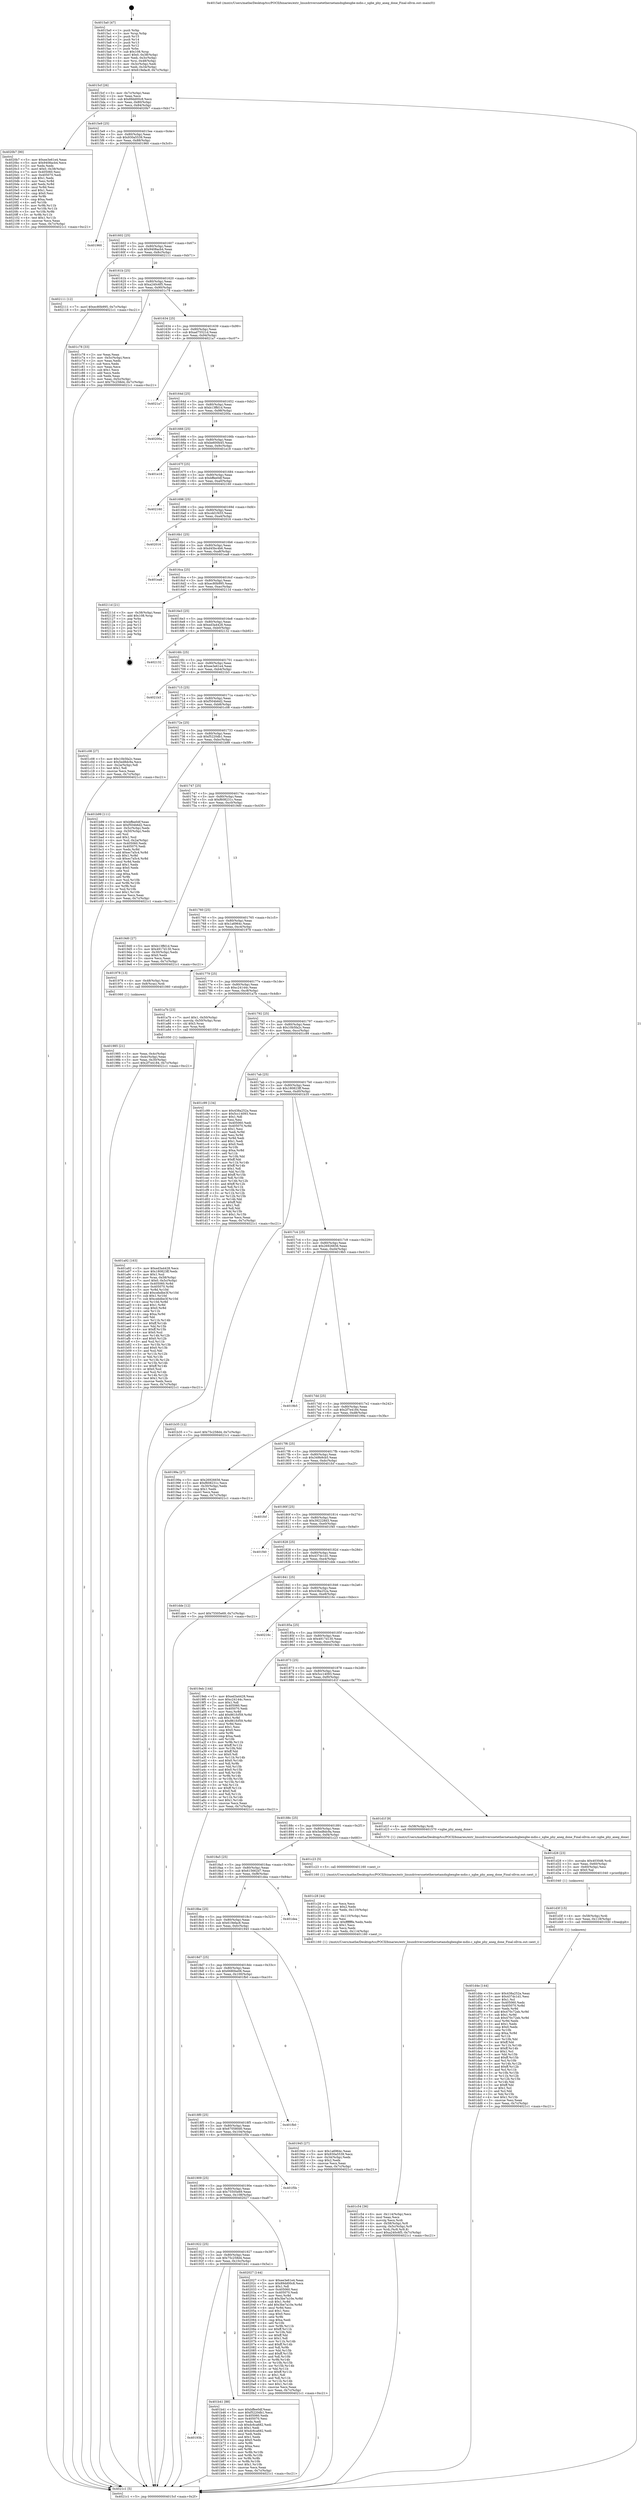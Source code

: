 digraph "0x4015a0" {
  label = "0x4015a0 (/mnt/c/Users/mathe/Desktop/tcc/POCII/binaries/extr_linuxdriversnetethernetamdxgbexgbe-mdio.c_xgbe_phy_aneg_done_Final-ollvm.out::main(0))"
  labelloc = "t"
  node[shape=record]

  Entry [label="",width=0.3,height=0.3,shape=circle,fillcolor=black,style=filled]
  "0x4015cf" [label="{
     0x4015cf [26]\l
     | [instrs]\l
     &nbsp;&nbsp;0x4015cf \<+3\>: mov -0x7c(%rbp),%eax\l
     &nbsp;&nbsp;0x4015d2 \<+2\>: mov %eax,%ecx\l
     &nbsp;&nbsp;0x4015d4 \<+6\>: sub $0x89dd00c8,%ecx\l
     &nbsp;&nbsp;0x4015da \<+3\>: mov %eax,-0x80(%rbp)\l
     &nbsp;&nbsp;0x4015dd \<+6\>: mov %ecx,-0x84(%rbp)\l
     &nbsp;&nbsp;0x4015e3 \<+6\>: je 00000000004020b7 \<main+0xb17\>\l
  }"]
  "0x4020b7" [label="{
     0x4020b7 [90]\l
     | [instrs]\l
     &nbsp;&nbsp;0x4020b7 \<+5\>: mov $0xee3e61e4,%eax\l
     &nbsp;&nbsp;0x4020bc \<+5\>: mov $0x9408acb4,%ecx\l
     &nbsp;&nbsp;0x4020c1 \<+2\>: xor %edx,%edx\l
     &nbsp;&nbsp;0x4020c3 \<+7\>: movl $0x0,-0x38(%rbp)\l
     &nbsp;&nbsp;0x4020ca \<+7\>: mov 0x405060,%esi\l
     &nbsp;&nbsp;0x4020d1 \<+7\>: mov 0x405070,%edi\l
     &nbsp;&nbsp;0x4020d8 \<+3\>: sub $0x1,%edx\l
     &nbsp;&nbsp;0x4020db \<+3\>: mov %esi,%r8d\l
     &nbsp;&nbsp;0x4020de \<+3\>: add %edx,%r8d\l
     &nbsp;&nbsp;0x4020e1 \<+4\>: imul %r8d,%esi\l
     &nbsp;&nbsp;0x4020e5 \<+3\>: and $0x1,%esi\l
     &nbsp;&nbsp;0x4020e8 \<+3\>: cmp $0x0,%esi\l
     &nbsp;&nbsp;0x4020eb \<+4\>: sete %r9b\l
     &nbsp;&nbsp;0x4020ef \<+3\>: cmp $0xa,%edi\l
     &nbsp;&nbsp;0x4020f2 \<+4\>: setl %r10b\l
     &nbsp;&nbsp;0x4020f6 \<+3\>: mov %r9b,%r11b\l
     &nbsp;&nbsp;0x4020f9 \<+3\>: and %r10b,%r11b\l
     &nbsp;&nbsp;0x4020fc \<+3\>: xor %r10b,%r9b\l
     &nbsp;&nbsp;0x4020ff \<+3\>: or %r9b,%r11b\l
     &nbsp;&nbsp;0x402102 \<+4\>: test $0x1,%r11b\l
     &nbsp;&nbsp;0x402106 \<+3\>: cmovne %ecx,%eax\l
     &nbsp;&nbsp;0x402109 \<+3\>: mov %eax,-0x7c(%rbp)\l
     &nbsp;&nbsp;0x40210c \<+5\>: jmp 00000000004021c1 \<main+0xc21\>\l
  }"]
  "0x4015e9" [label="{
     0x4015e9 [25]\l
     | [instrs]\l
     &nbsp;&nbsp;0x4015e9 \<+5\>: jmp 00000000004015ee \<main+0x4e\>\l
     &nbsp;&nbsp;0x4015ee \<+3\>: mov -0x80(%rbp),%eax\l
     &nbsp;&nbsp;0x4015f1 \<+5\>: sub $0x930a5539,%eax\l
     &nbsp;&nbsp;0x4015f6 \<+6\>: mov %eax,-0x88(%rbp)\l
     &nbsp;&nbsp;0x4015fc \<+6\>: je 0000000000401960 \<main+0x3c0\>\l
  }"]
  Exit [label="",width=0.3,height=0.3,shape=circle,fillcolor=black,style=filled,peripheries=2]
  "0x401960" [label="{
     0x401960\l
  }", style=dashed]
  "0x401602" [label="{
     0x401602 [25]\l
     | [instrs]\l
     &nbsp;&nbsp;0x401602 \<+5\>: jmp 0000000000401607 \<main+0x67\>\l
     &nbsp;&nbsp;0x401607 \<+3\>: mov -0x80(%rbp),%eax\l
     &nbsp;&nbsp;0x40160a \<+5\>: sub $0x9408acb4,%eax\l
     &nbsp;&nbsp;0x40160f \<+6\>: mov %eax,-0x8c(%rbp)\l
     &nbsp;&nbsp;0x401615 \<+6\>: je 0000000000402111 \<main+0xb71\>\l
  }"]
  "0x401d4e" [label="{
     0x401d4e [144]\l
     | [instrs]\l
     &nbsp;&nbsp;0x401d4e \<+5\>: mov $0x438a252a,%eax\l
     &nbsp;&nbsp;0x401d53 \<+5\>: mov $0x437dc1d1,%esi\l
     &nbsp;&nbsp;0x401d58 \<+2\>: mov $0x1,%cl\l
     &nbsp;&nbsp;0x401d5a \<+7\>: mov 0x405060,%edx\l
     &nbsp;&nbsp;0x401d61 \<+8\>: mov 0x405070,%r8d\l
     &nbsp;&nbsp;0x401d69 \<+3\>: mov %edx,%r9d\l
     &nbsp;&nbsp;0x401d6c \<+7\>: add $0x470c72eb,%r9d\l
     &nbsp;&nbsp;0x401d73 \<+4\>: sub $0x1,%r9d\l
     &nbsp;&nbsp;0x401d77 \<+7\>: sub $0x470c72eb,%r9d\l
     &nbsp;&nbsp;0x401d7e \<+4\>: imul %r9d,%edx\l
     &nbsp;&nbsp;0x401d82 \<+3\>: and $0x1,%edx\l
     &nbsp;&nbsp;0x401d85 \<+3\>: cmp $0x0,%edx\l
     &nbsp;&nbsp;0x401d88 \<+4\>: sete %r10b\l
     &nbsp;&nbsp;0x401d8c \<+4\>: cmp $0xa,%r8d\l
     &nbsp;&nbsp;0x401d90 \<+4\>: setl %r11b\l
     &nbsp;&nbsp;0x401d94 \<+3\>: mov %r10b,%bl\l
     &nbsp;&nbsp;0x401d97 \<+3\>: xor $0xff,%bl\l
     &nbsp;&nbsp;0x401d9a \<+3\>: mov %r11b,%r14b\l
     &nbsp;&nbsp;0x401d9d \<+4\>: xor $0xff,%r14b\l
     &nbsp;&nbsp;0x401da1 \<+3\>: xor $0x1,%cl\l
     &nbsp;&nbsp;0x401da4 \<+3\>: mov %bl,%r15b\l
     &nbsp;&nbsp;0x401da7 \<+4\>: and $0xff,%r15b\l
     &nbsp;&nbsp;0x401dab \<+3\>: and %cl,%r10b\l
     &nbsp;&nbsp;0x401dae \<+3\>: mov %r14b,%r12b\l
     &nbsp;&nbsp;0x401db1 \<+4\>: and $0xff,%r12b\l
     &nbsp;&nbsp;0x401db5 \<+3\>: and %cl,%r11b\l
     &nbsp;&nbsp;0x401db8 \<+3\>: or %r10b,%r15b\l
     &nbsp;&nbsp;0x401dbb \<+3\>: or %r11b,%r12b\l
     &nbsp;&nbsp;0x401dbe \<+3\>: xor %r12b,%r15b\l
     &nbsp;&nbsp;0x401dc1 \<+3\>: or %r14b,%bl\l
     &nbsp;&nbsp;0x401dc4 \<+3\>: xor $0xff,%bl\l
     &nbsp;&nbsp;0x401dc7 \<+3\>: or $0x1,%cl\l
     &nbsp;&nbsp;0x401dca \<+2\>: and %cl,%bl\l
     &nbsp;&nbsp;0x401dcc \<+3\>: or %bl,%r15b\l
     &nbsp;&nbsp;0x401dcf \<+4\>: test $0x1,%r15b\l
     &nbsp;&nbsp;0x401dd3 \<+3\>: cmovne %esi,%eax\l
     &nbsp;&nbsp;0x401dd6 \<+3\>: mov %eax,-0x7c(%rbp)\l
     &nbsp;&nbsp;0x401dd9 \<+5\>: jmp 00000000004021c1 \<main+0xc21\>\l
  }"]
  "0x402111" [label="{
     0x402111 [12]\l
     | [instrs]\l
     &nbsp;&nbsp;0x402111 \<+7\>: movl $0xec80b995,-0x7c(%rbp)\l
     &nbsp;&nbsp;0x402118 \<+5\>: jmp 00000000004021c1 \<main+0xc21\>\l
  }"]
  "0x40161b" [label="{
     0x40161b [25]\l
     | [instrs]\l
     &nbsp;&nbsp;0x40161b \<+5\>: jmp 0000000000401620 \<main+0x80\>\l
     &nbsp;&nbsp;0x401620 \<+3\>: mov -0x80(%rbp),%eax\l
     &nbsp;&nbsp;0x401623 \<+5\>: sub $0xa240c6f5,%eax\l
     &nbsp;&nbsp;0x401628 \<+6\>: mov %eax,-0x90(%rbp)\l
     &nbsp;&nbsp;0x40162e \<+6\>: je 0000000000401c78 \<main+0x6d8\>\l
  }"]
  "0x401d3f" [label="{
     0x401d3f [15]\l
     | [instrs]\l
     &nbsp;&nbsp;0x401d3f \<+4\>: mov -0x58(%rbp),%rdi\l
     &nbsp;&nbsp;0x401d43 \<+6\>: mov %eax,-0x118(%rbp)\l
     &nbsp;&nbsp;0x401d49 \<+5\>: call 0000000000401030 \<free@plt\>\l
     | [calls]\l
     &nbsp;&nbsp;0x401030 \{1\} (unknown)\l
  }"]
  "0x401c78" [label="{
     0x401c78 [33]\l
     | [instrs]\l
     &nbsp;&nbsp;0x401c78 \<+2\>: xor %eax,%eax\l
     &nbsp;&nbsp;0x401c7a \<+3\>: mov -0x5c(%rbp),%ecx\l
     &nbsp;&nbsp;0x401c7d \<+2\>: mov %eax,%edx\l
     &nbsp;&nbsp;0x401c7f \<+2\>: sub %ecx,%edx\l
     &nbsp;&nbsp;0x401c81 \<+2\>: mov %eax,%ecx\l
     &nbsp;&nbsp;0x401c83 \<+3\>: sub $0x1,%ecx\l
     &nbsp;&nbsp;0x401c86 \<+2\>: add %ecx,%edx\l
     &nbsp;&nbsp;0x401c88 \<+2\>: sub %edx,%eax\l
     &nbsp;&nbsp;0x401c8a \<+3\>: mov %eax,-0x5c(%rbp)\l
     &nbsp;&nbsp;0x401c8d \<+7\>: movl $0x75c258d4,-0x7c(%rbp)\l
     &nbsp;&nbsp;0x401c94 \<+5\>: jmp 00000000004021c1 \<main+0xc21\>\l
  }"]
  "0x401634" [label="{
     0x401634 [25]\l
     | [instrs]\l
     &nbsp;&nbsp;0x401634 \<+5\>: jmp 0000000000401639 \<main+0x99\>\l
     &nbsp;&nbsp;0x401639 \<+3\>: mov -0x80(%rbp),%eax\l
     &nbsp;&nbsp;0x40163c \<+5\>: sub $0xad75521d,%eax\l
     &nbsp;&nbsp;0x401641 \<+6\>: mov %eax,-0x94(%rbp)\l
     &nbsp;&nbsp;0x401647 \<+6\>: je 00000000004021a7 \<main+0xc07\>\l
  }"]
  "0x401d28" [label="{
     0x401d28 [23]\l
     | [instrs]\l
     &nbsp;&nbsp;0x401d28 \<+10\>: movabs $0x4030d6,%rdi\l
     &nbsp;&nbsp;0x401d32 \<+3\>: mov %eax,-0x60(%rbp)\l
     &nbsp;&nbsp;0x401d35 \<+3\>: mov -0x60(%rbp),%esi\l
     &nbsp;&nbsp;0x401d38 \<+2\>: mov $0x0,%al\l
     &nbsp;&nbsp;0x401d3a \<+5\>: call 0000000000401040 \<printf@plt\>\l
     | [calls]\l
     &nbsp;&nbsp;0x401040 \{1\} (unknown)\l
  }"]
  "0x4021a7" [label="{
     0x4021a7\l
  }", style=dashed]
  "0x40164d" [label="{
     0x40164d [25]\l
     | [instrs]\l
     &nbsp;&nbsp;0x40164d \<+5\>: jmp 0000000000401652 \<main+0xb2\>\l
     &nbsp;&nbsp;0x401652 \<+3\>: mov -0x80(%rbp),%eax\l
     &nbsp;&nbsp;0x401655 \<+5\>: sub $0xb13ffd1d,%eax\l
     &nbsp;&nbsp;0x40165a \<+6\>: mov %eax,-0x98(%rbp)\l
     &nbsp;&nbsp;0x401660 \<+6\>: je 000000000040200a \<main+0xa6a\>\l
  }"]
  "0x401c54" [label="{
     0x401c54 [36]\l
     | [instrs]\l
     &nbsp;&nbsp;0x401c54 \<+6\>: mov -0x114(%rbp),%ecx\l
     &nbsp;&nbsp;0x401c5a \<+3\>: imul %eax,%ecx\l
     &nbsp;&nbsp;0x401c5d \<+3\>: movslq %ecx,%rdi\l
     &nbsp;&nbsp;0x401c60 \<+4\>: mov -0x58(%rbp),%r8\l
     &nbsp;&nbsp;0x401c64 \<+4\>: movslq -0x5c(%rbp),%r9\l
     &nbsp;&nbsp;0x401c68 \<+4\>: mov %rdi,(%r8,%r9,8)\l
     &nbsp;&nbsp;0x401c6c \<+7\>: movl $0xa240c6f5,-0x7c(%rbp)\l
     &nbsp;&nbsp;0x401c73 \<+5\>: jmp 00000000004021c1 \<main+0xc21\>\l
  }"]
  "0x40200a" [label="{
     0x40200a\l
  }", style=dashed]
  "0x401666" [label="{
     0x401666 [25]\l
     | [instrs]\l
     &nbsp;&nbsp;0x401666 \<+5\>: jmp 000000000040166b \<main+0xcb\>\l
     &nbsp;&nbsp;0x40166b \<+3\>: mov -0x80(%rbp),%eax\l
     &nbsp;&nbsp;0x40166e \<+5\>: sub $0xbe600b45,%eax\l
     &nbsp;&nbsp;0x401673 \<+6\>: mov %eax,-0x9c(%rbp)\l
     &nbsp;&nbsp;0x401679 \<+6\>: je 0000000000401e18 \<main+0x878\>\l
  }"]
  "0x401c28" [label="{
     0x401c28 [44]\l
     | [instrs]\l
     &nbsp;&nbsp;0x401c28 \<+2\>: xor %ecx,%ecx\l
     &nbsp;&nbsp;0x401c2a \<+5\>: mov $0x2,%edx\l
     &nbsp;&nbsp;0x401c2f \<+6\>: mov %edx,-0x110(%rbp)\l
     &nbsp;&nbsp;0x401c35 \<+1\>: cltd\l
     &nbsp;&nbsp;0x401c36 \<+6\>: mov -0x110(%rbp),%esi\l
     &nbsp;&nbsp;0x401c3c \<+2\>: idiv %esi\l
     &nbsp;&nbsp;0x401c3e \<+6\>: imul $0xfffffffe,%edx,%edx\l
     &nbsp;&nbsp;0x401c44 \<+3\>: sub $0x1,%ecx\l
     &nbsp;&nbsp;0x401c47 \<+2\>: sub %ecx,%edx\l
     &nbsp;&nbsp;0x401c49 \<+6\>: mov %edx,-0x114(%rbp)\l
     &nbsp;&nbsp;0x401c4f \<+5\>: call 0000000000401160 \<next_i\>\l
     | [calls]\l
     &nbsp;&nbsp;0x401160 \{1\} (/mnt/c/Users/mathe/Desktop/tcc/POCII/binaries/extr_linuxdriversnetethernetamdxgbexgbe-mdio.c_xgbe_phy_aneg_done_Final-ollvm.out::next_i)\l
  }"]
  "0x401e18" [label="{
     0x401e18\l
  }", style=dashed]
  "0x40167f" [label="{
     0x40167f [25]\l
     | [instrs]\l
     &nbsp;&nbsp;0x40167f \<+5\>: jmp 0000000000401684 \<main+0xe4\>\l
     &nbsp;&nbsp;0x401684 \<+3\>: mov -0x80(%rbp),%eax\l
     &nbsp;&nbsp;0x401687 \<+5\>: sub $0xbffee0df,%eax\l
     &nbsp;&nbsp;0x40168c \<+6\>: mov %eax,-0xa0(%rbp)\l
     &nbsp;&nbsp;0x401692 \<+6\>: je 0000000000402160 \<main+0xbc0\>\l
  }"]
  "0x40193b" [label="{
     0x40193b\l
  }", style=dashed]
  "0x402160" [label="{
     0x402160\l
  }", style=dashed]
  "0x401698" [label="{
     0x401698 [25]\l
     | [instrs]\l
     &nbsp;&nbsp;0x401698 \<+5\>: jmp 000000000040169d \<main+0xfd\>\l
     &nbsp;&nbsp;0x40169d \<+3\>: mov -0x80(%rbp),%eax\l
     &nbsp;&nbsp;0x4016a0 \<+5\>: sub $0xcdd1f455,%eax\l
     &nbsp;&nbsp;0x4016a5 \<+6\>: mov %eax,-0xa4(%rbp)\l
     &nbsp;&nbsp;0x4016ab \<+6\>: je 0000000000402016 \<main+0xa76\>\l
  }"]
  "0x401b41" [label="{
     0x401b41 [88]\l
     | [instrs]\l
     &nbsp;&nbsp;0x401b41 \<+5\>: mov $0xbffee0df,%eax\l
     &nbsp;&nbsp;0x401b46 \<+5\>: mov $0xf5220db1,%ecx\l
     &nbsp;&nbsp;0x401b4b \<+7\>: mov 0x405060,%edx\l
     &nbsp;&nbsp;0x401b52 \<+7\>: mov 0x405070,%esi\l
     &nbsp;&nbsp;0x401b59 \<+2\>: mov %edx,%edi\l
     &nbsp;&nbsp;0x401b5b \<+6\>: sub $0xdc6ca682,%edi\l
     &nbsp;&nbsp;0x401b61 \<+3\>: sub $0x1,%edi\l
     &nbsp;&nbsp;0x401b64 \<+6\>: add $0xdc6ca682,%edi\l
     &nbsp;&nbsp;0x401b6a \<+3\>: imul %edi,%edx\l
     &nbsp;&nbsp;0x401b6d \<+3\>: and $0x1,%edx\l
     &nbsp;&nbsp;0x401b70 \<+3\>: cmp $0x0,%edx\l
     &nbsp;&nbsp;0x401b73 \<+4\>: sete %r8b\l
     &nbsp;&nbsp;0x401b77 \<+3\>: cmp $0xa,%esi\l
     &nbsp;&nbsp;0x401b7a \<+4\>: setl %r9b\l
     &nbsp;&nbsp;0x401b7e \<+3\>: mov %r8b,%r10b\l
     &nbsp;&nbsp;0x401b81 \<+3\>: and %r9b,%r10b\l
     &nbsp;&nbsp;0x401b84 \<+3\>: xor %r9b,%r8b\l
     &nbsp;&nbsp;0x401b87 \<+3\>: or %r8b,%r10b\l
     &nbsp;&nbsp;0x401b8a \<+4\>: test $0x1,%r10b\l
     &nbsp;&nbsp;0x401b8e \<+3\>: cmovne %ecx,%eax\l
     &nbsp;&nbsp;0x401b91 \<+3\>: mov %eax,-0x7c(%rbp)\l
     &nbsp;&nbsp;0x401b94 \<+5\>: jmp 00000000004021c1 \<main+0xc21\>\l
  }"]
  "0x402016" [label="{
     0x402016\l
  }", style=dashed]
  "0x4016b1" [label="{
     0x4016b1 [25]\l
     | [instrs]\l
     &nbsp;&nbsp;0x4016b1 \<+5\>: jmp 00000000004016b6 \<main+0x116\>\l
     &nbsp;&nbsp;0x4016b6 \<+3\>: mov -0x80(%rbp),%eax\l
     &nbsp;&nbsp;0x4016b9 \<+5\>: sub $0xd45bc4b6,%eax\l
     &nbsp;&nbsp;0x4016be \<+6\>: mov %eax,-0xa8(%rbp)\l
     &nbsp;&nbsp;0x4016c4 \<+6\>: je 0000000000401ea8 \<main+0x908\>\l
  }"]
  "0x401922" [label="{
     0x401922 [25]\l
     | [instrs]\l
     &nbsp;&nbsp;0x401922 \<+5\>: jmp 0000000000401927 \<main+0x387\>\l
     &nbsp;&nbsp;0x401927 \<+3\>: mov -0x80(%rbp),%eax\l
     &nbsp;&nbsp;0x40192a \<+5\>: sub $0x75c258d4,%eax\l
     &nbsp;&nbsp;0x40192f \<+6\>: mov %eax,-0x10c(%rbp)\l
     &nbsp;&nbsp;0x401935 \<+6\>: je 0000000000401b41 \<main+0x5a1\>\l
  }"]
  "0x401ea8" [label="{
     0x401ea8\l
  }", style=dashed]
  "0x4016ca" [label="{
     0x4016ca [25]\l
     | [instrs]\l
     &nbsp;&nbsp;0x4016ca \<+5\>: jmp 00000000004016cf \<main+0x12f\>\l
     &nbsp;&nbsp;0x4016cf \<+3\>: mov -0x80(%rbp),%eax\l
     &nbsp;&nbsp;0x4016d2 \<+5\>: sub $0xec80b995,%eax\l
     &nbsp;&nbsp;0x4016d7 \<+6\>: mov %eax,-0xac(%rbp)\l
     &nbsp;&nbsp;0x4016dd \<+6\>: je 000000000040211d \<main+0xb7d\>\l
  }"]
  "0x402027" [label="{
     0x402027 [144]\l
     | [instrs]\l
     &nbsp;&nbsp;0x402027 \<+5\>: mov $0xee3e61e4,%eax\l
     &nbsp;&nbsp;0x40202c \<+5\>: mov $0x89dd00c8,%ecx\l
     &nbsp;&nbsp;0x402031 \<+2\>: mov $0x1,%dl\l
     &nbsp;&nbsp;0x402033 \<+7\>: mov 0x405060,%esi\l
     &nbsp;&nbsp;0x40203a \<+7\>: mov 0x405070,%edi\l
     &nbsp;&nbsp;0x402041 \<+3\>: mov %esi,%r8d\l
     &nbsp;&nbsp;0x402044 \<+7\>: sub $0x3be7a10e,%r8d\l
     &nbsp;&nbsp;0x40204b \<+4\>: sub $0x1,%r8d\l
     &nbsp;&nbsp;0x40204f \<+7\>: add $0x3be7a10e,%r8d\l
     &nbsp;&nbsp;0x402056 \<+4\>: imul %r8d,%esi\l
     &nbsp;&nbsp;0x40205a \<+3\>: and $0x1,%esi\l
     &nbsp;&nbsp;0x40205d \<+3\>: cmp $0x0,%esi\l
     &nbsp;&nbsp;0x402060 \<+4\>: sete %r9b\l
     &nbsp;&nbsp;0x402064 \<+3\>: cmp $0xa,%edi\l
     &nbsp;&nbsp;0x402067 \<+4\>: setl %r10b\l
     &nbsp;&nbsp;0x40206b \<+3\>: mov %r9b,%r11b\l
     &nbsp;&nbsp;0x40206e \<+4\>: xor $0xff,%r11b\l
     &nbsp;&nbsp;0x402072 \<+3\>: mov %r10b,%bl\l
     &nbsp;&nbsp;0x402075 \<+3\>: xor $0xff,%bl\l
     &nbsp;&nbsp;0x402078 \<+3\>: xor $0x1,%dl\l
     &nbsp;&nbsp;0x40207b \<+3\>: mov %r11b,%r14b\l
     &nbsp;&nbsp;0x40207e \<+4\>: and $0xff,%r14b\l
     &nbsp;&nbsp;0x402082 \<+3\>: and %dl,%r9b\l
     &nbsp;&nbsp;0x402085 \<+3\>: mov %bl,%r15b\l
     &nbsp;&nbsp;0x402088 \<+4\>: and $0xff,%r15b\l
     &nbsp;&nbsp;0x40208c \<+3\>: and %dl,%r10b\l
     &nbsp;&nbsp;0x40208f \<+3\>: or %r9b,%r14b\l
     &nbsp;&nbsp;0x402092 \<+3\>: or %r10b,%r15b\l
     &nbsp;&nbsp;0x402095 \<+3\>: xor %r15b,%r14b\l
     &nbsp;&nbsp;0x402098 \<+3\>: or %bl,%r11b\l
     &nbsp;&nbsp;0x40209b \<+4\>: xor $0xff,%r11b\l
     &nbsp;&nbsp;0x40209f \<+3\>: or $0x1,%dl\l
     &nbsp;&nbsp;0x4020a2 \<+3\>: and %dl,%r11b\l
     &nbsp;&nbsp;0x4020a5 \<+3\>: or %r11b,%r14b\l
     &nbsp;&nbsp;0x4020a8 \<+4\>: test $0x1,%r14b\l
     &nbsp;&nbsp;0x4020ac \<+3\>: cmovne %ecx,%eax\l
     &nbsp;&nbsp;0x4020af \<+3\>: mov %eax,-0x7c(%rbp)\l
     &nbsp;&nbsp;0x4020b2 \<+5\>: jmp 00000000004021c1 \<main+0xc21\>\l
  }"]
  "0x40211d" [label="{
     0x40211d [21]\l
     | [instrs]\l
     &nbsp;&nbsp;0x40211d \<+3\>: mov -0x38(%rbp),%eax\l
     &nbsp;&nbsp;0x402120 \<+7\>: add $0x108,%rsp\l
     &nbsp;&nbsp;0x402127 \<+1\>: pop %rbx\l
     &nbsp;&nbsp;0x402128 \<+2\>: pop %r12\l
     &nbsp;&nbsp;0x40212a \<+2\>: pop %r13\l
     &nbsp;&nbsp;0x40212c \<+2\>: pop %r14\l
     &nbsp;&nbsp;0x40212e \<+2\>: pop %r15\l
     &nbsp;&nbsp;0x402130 \<+1\>: pop %rbp\l
     &nbsp;&nbsp;0x402131 \<+1\>: ret\l
  }"]
  "0x4016e3" [label="{
     0x4016e3 [25]\l
     | [instrs]\l
     &nbsp;&nbsp;0x4016e3 \<+5\>: jmp 00000000004016e8 \<main+0x148\>\l
     &nbsp;&nbsp;0x4016e8 \<+3\>: mov -0x80(%rbp),%eax\l
     &nbsp;&nbsp;0x4016eb \<+5\>: sub $0xed3a4428,%eax\l
     &nbsp;&nbsp;0x4016f0 \<+6\>: mov %eax,-0xb0(%rbp)\l
     &nbsp;&nbsp;0x4016f6 \<+6\>: je 0000000000402132 \<main+0xb92\>\l
  }"]
  "0x401909" [label="{
     0x401909 [25]\l
     | [instrs]\l
     &nbsp;&nbsp;0x401909 \<+5\>: jmp 000000000040190e \<main+0x36e\>\l
     &nbsp;&nbsp;0x40190e \<+3\>: mov -0x80(%rbp),%eax\l
     &nbsp;&nbsp;0x401911 \<+5\>: sub $0x75505e69,%eax\l
     &nbsp;&nbsp;0x401916 \<+6\>: mov %eax,-0x108(%rbp)\l
     &nbsp;&nbsp;0x40191c \<+6\>: je 0000000000402027 \<main+0xa87\>\l
  }"]
  "0x402132" [label="{
     0x402132\l
  }", style=dashed]
  "0x4016fc" [label="{
     0x4016fc [25]\l
     | [instrs]\l
     &nbsp;&nbsp;0x4016fc \<+5\>: jmp 0000000000401701 \<main+0x161\>\l
     &nbsp;&nbsp;0x401701 \<+3\>: mov -0x80(%rbp),%eax\l
     &nbsp;&nbsp;0x401704 \<+5\>: sub $0xee3e61e4,%eax\l
     &nbsp;&nbsp;0x401709 \<+6\>: mov %eax,-0xb4(%rbp)\l
     &nbsp;&nbsp;0x40170f \<+6\>: je 00000000004021b3 \<main+0xc13\>\l
  }"]
  "0x401f5b" [label="{
     0x401f5b\l
  }", style=dashed]
  "0x4021b3" [label="{
     0x4021b3\l
  }", style=dashed]
  "0x401715" [label="{
     0x401715 [25]\l
     | [instrs]\l
     &nbsp;&nbsp;0x401715 \<+5\>: jmp 000000000040171a \<main+0x17a\>\l
     &nbsp;&nbsp;0x40171a \<+3\>: mov -0x80(%rbp),%eax\l
     &nbsp;&nbsp;0x40171d \<+5\>: sub $0xf504b6d2,%eax\l
     &nbsp;&nbsp;0x401722 \<+6\>: mov %eax,-0xb8(%rbp)\l
     &nbsp;&nbsp;0x401728 \<+6\>: je 0000000000401c08 \<main+0x668\>\l
  }"]
  "0x4018f0" [label="{
     0x4018f0 [25]\l
     | [instrs]\l
     &nbsp;&nbsp;0x4018f0 \<+5\>: jmp 00000000004018f5 \<main+0x355\>\l
     &nbsp;&nbsp;0x4018f5 \<+3\>: mov -0x80(%rbp),%eax\l
     &nbsp;&nbsp;0x4018f8 \<+5\>: sub $0x670580d0,%eax\l
     &nbsp;&nbsp;0x4018fd \<+6\>: mov %eax,-0x104(%rbp)\l
     &nbsp;&nbsp;0x401903 \<+6\>: je 0000000000401f5b \<main+0x9bb\>\l
  }"]
  "0x401c08" [label="{
     0x401c08 [27]\l
     | [instrs]\l
     &nbsp;&nbsp;0x401c08 \<+5\>: mov $0x10b5fa2c,%eax\l
     &nbsp;&nbsp;0x401c0d \<+5\>: mov $0x5ed8dc9a,%ecx\l
     &nbsp;&nbsp;0x401c12 \<+3\>: mov -0x2a(%rbp),%dl\l
     &nbsp;&nbsp;0x401c15 \<+3\>: test $0x1,%dl\l
     &nbsp;&nbsp;0x401c18 \<+3\>: cmovne %ecx,%eax\l
     &nbsp;&nbsp;0x401c1b \<+3\>: mov %eax,-0x7c(%rbp)\l
     &nbsp;&nbsp;0x401c1e \<+5\>: jmp 00000000004021c1 \<main+0xc21\>\l
  }"]
  "0x40172e" [label="{
     0x40172e [25]\l
     | [instrs]\l
     &nbsp;&nbsp;0x40172e \<+5\>: jmp 0000000000401733 \<main+0x193\>\l
     &nbsp;&nbsp;0x401733 \<+3\>: mov -0x80(%rbp),%eax\l
     &nbsp;&nbsp;0x401736 \<+5\>: sub $0xf5220db1,%eax\l
     &nbsp;&nbsp;0x40173b \<+6\>: mov %eax,-0xbc(%rbp)\l
     &nbsp;&nbsp;0x401741 \<+6\>: je 0000000000401b99 \<main+0x5f9\>\l
  }"]
  "0x401fb0" [label="{
     0x401fb0\l
  }", style=dashed]
  "0x401b99" [label="{
     0x401b99 [111]\l
     | [instrs]\l
     &nbsp;&nbsp;0x401b99 \<+5\>: mov $0xbffee0df,%eax\l
     &nbsp;&nbsp;0x401b9e \<+5\>: mov $0xf504b6d2,%ecx\l
     &nbsp;&nbsp;0x401ba3 \<+3\>: mov -0x5c(%rbp),%edx\l
     &nbsp;&nbsp;0x401ba6 \<+3\>: cmp -0x50(%rbp),%edx\l
     &nbsp;&nbsp;0x401ba9 \<+4\>: setl %sil\l
     &nbsp;&nbsp;0x401bad \<+4\>: and $0x1,%sil\l
     &nbsp;&nbsp;0x401bb1 \<+4\>: mov %sil,-0x2a(%rbp)\l
     &nbsp;&nbsp;0x401bb5 \<+7\>: mov 0x405060,%edx\l
     &nbsp;&nbsp;0x401bbc \<+7\>: mov 0x405070,%edi\l
     &nbsp;&nbsp;0x401bc3 \<+3\>: mov %edx,%r8d\l
     &nbsp;&nbsp;0x401bc6 \<+7\>: add $0xec7a5c4,%r8d\l
     &nbsp;&nbsp;0x401bcd \<+4\>: sub $0x1,%r8d\l
     &nbsp;&nbsp;0x401bd1 \<+7\>: sub $0xec7a5c4,%r8d\l
     &nbsp;&nbsp;0x401bd8 \<+4\>: imul %r8d,%edx\l
     &nbsp;&nbsp;0x401bdc \<+3\>: and $0x1,%edx\l
     &nbsp;&nbsp;0x401bdf \<+3\>: cmp $0x0,%edx\l
     &nbsp;&nbsp;0x401be2 \<+4\>: sete %sil\l
     &nbsp;&nbsp;0x401be6 \<+3\>: cmp $0xa,%edi\l
     &nbsp;&nbsp;0x401be9 \<+4\>: setl %r9b\l
     &nbsp;&nbsp;0x401bed \<+3\>: mov %sil,%r10b\l
     &nbsp;&nbsp;0x401bf0 \<+3\>: and %r9b,%r10b\l
     &nbsp;&nbsp;0x401bf3 \<+3\>: xor %r9b,%sil\l
     &nbsp;&nbsp;0x401bf6 \<+3\>: or %sil,%r10b\l
     &nbsp;&nbsp;0x401bf9 \<+4\>: test $0x1,%r10b\l
     &nbsp;&nbsp;0x401bfd \<+3\>: cmovne %ecx,%eax\l
     &nbsp;&nbsp;0x401c00 \<+3\>: mov %eax,-0x7c(%rbp)\l
     &nbsp;&nbsp;0x401c03 \<+5\>: jmp 00000000004021c1 \<main+0xc21\>\l
  }"]
  "0x401747" [label="{
     0x401747 [25]\l
     | [instrs]\l
     &nbsp;&nbsp;0x401747 \<+5\>: jmp 000000000040174c \<main+0x1ac\>\l
     &nbsp;&nbsp;0x40174c \<+3\>: mov -0x80(%rbp),%eax\l
     &nbsp;&nbsp;0x40174f \<+5\>: sub $0xf608231c,%eax\l
     &nbsp;&nbsp;0x401754 \<+6\>: mov %eax,-0xc0(%rbp)\l
     &nbsp;&nbsp;0x40175a \<+6\>: je 00000000004019d0 \<main+0x430\>\l
  }"]
  "0x401a92" [label="{
     0x401a92 [163]\l
     | [instrs]\l
     &nbsp;&nbsp;0x401a92 \<+5\>: mov $0xed3a4428,%ecx\l
     &nbsp;&nbsp;0x401a97 \<+5\>: mov $0x180823ff,%edx\l
     &nbsp;&nbsp;0x401a9c \<+3\>: mov $0x1,%sil\l
     &nbsp;&nbsp;0x401a9f \<+4\>: mov %rax,-0x58(%rbp)\l
     &nbsp;&nbsp;0x401aa3 \<+7\>: movl $0x0,-0x5c(%rbp)\l
     &nbsp;&nbsp;0x401aaa \<+8\>: mov 0x405060,%r8d\l
     &nbsp;&nbsp;0x401ab2 \<+8\>: mov 0x405070,%r9d\l
     &nbsp;&nbsp;0x401aba \<+3\>: mov %r8d,%r10d\l
     &nbsp;&nbsp;0x401abd \<+7\>: add $0xcebdbe3f,%r10d\l
     &nbsp;&nbsp;0x401ac4 \<+4\>: sub $0x1,%r10d\l
     &nbsp;&nbsp;0x401ac8 \<+7\>: sub $0xcebdbe3f,%r10d\l
     &nbsp;&nbsp;0x401acf \<+4\>: imul %r10d,%r8d\l
     &nbsp;&nbsp;0x401ad3 \<+4\>: and $0x1,%r8d\l
     &nbsp;&nbsp;0x401ad7 \<+4\>: cmp $0x0,%r8d\l
     &nbsp;&nbsp;0x401adb \<+4\>: sete %r11b\l
     &nbsp;&nbsp;0x401adf \<+4\>: cmp $0xa,%r9d\l
     &nbsp;&nbsp;0x401ae3 \<+3\>: setl %bl\l
     &nbsp;&nbsp;0x401ae6 \<+3\>: mov %r11b,%r14b\l
     &nbsp;&nbsp;0x401ae9 \<+4\>: xor $0xff,%r14b\l
     &nbsp;&nbsp;0x401aed \<+3\>: mov %bl,%r15b\l
     &nbsp;&nbsp;0x401af0 \<+4\>: xor $0xff,%r15b\l
     &nbsp;&nbsp;0x401af4 \<+4\>: xor $0x0,%sil\l
     &nbsp;&nbsp;0x401af8 \<+3\>: mov %r14b,%r12b\l
     &nbsp;&nbsp;0x401afb \<+4\>: and $0x0,%r12b\l
     &nbsp;&nbsp;0x401aff \<+3\>: and %sil,%r11b\l
     &nbsp;&nbsp;0x401b02 \<+3\>: mov %r15b,%r13b\l
     &nbsp;&nbsp;0x401b05 \<+4\>: and $0x0,%r13b\l
     &nbsp;&nbsp;0x401b09 \<+3\>: and %sil,%bl\l
     &nbsp;&nbsp;0x401b0c \<+3\>: or %r11b,%r12b\l
     &nbsp;&nbsp;0x401b0f \<+3\>: or %bl,%r13b\l
     &nbsp;&nbsp;0x401b12 \<+3\>: xor %r13b,%r12b\l
     &nbsp;&nbsp;0x401b15 \<+3\>: or %r15b,%r14b\l
     &nbsp;&nbsp;0x401b18 \<+4\>: xor $0xff,%r14b\l
     &nbsp;&nbsp;0x401b1c \<+4\>: or $0x0,%sil\l
     &nbsp;&nbsp;0x401b20 \<+3\>: and %sil,%r14b\l
     &nbsp;&nbsp;0x401b23 \<+3\>: or %r14b,%r12b\l
     &nbsp;&nbsp;0x401b26 \<+4\>: test $0x1,%r12b\l
     &nbsp;&nbsp;0x401b2a \<+3\>: cmovne %edx,%ecx\l
     &nbsp;&nbsp;0x401b2d \<+3\>: mov %ecx,-0x7c(%rbp)\l
     &nbsp;&nbsp;0x401b30 \<+5\>: jmp 00000000004021c1 \<main+0xc21\>\l
  }"]
  "0x4019d0" [label="{
     0x4019d0 [27]\l
     | [instrs]\l
     &nbsp;&nbsp;0x4019d0 \<+5\>: mov $0xb13ffd1d,%eax\l
     &nbsp;&nbsp;0x4019d5 \<+5\>: mov $0x4917d130,%ecx\l
     &nbsp;&nbsp;0x4019da \<+3\>: mov -0x30(%rbp),%edx\l
     &nbsp;&nbsp;0x4019dd \<+3\>: cmp $0x0,%edx\l
     &nbsp;&nbsp;0x4019e0 \<+3\>: cmove %ecx,%eax\l
     &nbsp;&nbsp;0x4019e3 \<+3\>: mov %eax,-0x7c(%rbp)\l
     &nbsp;&nbsp;0x4019e6 \<+5\>: jmp 00000000004021c1 \<main+0xc21\>\l
  }"]
  "0x401760" [label="{
     0x401760 [25]\l
     | [instrs]\l
     &nbsp;&nbsp;0x401760 \<+5\>: jmp 0000000000401765 \<main+0x1c5\>\l
     &nbsp;&nbsp;0x401765 \<+3\>: mov -0x80(%rbp),%eax\l
     &nbsp;&nbsp;0x401768 \<+5\>: sub $0x1a6964c,%eax\l
     &nbsp;&nbsp;0x40176d \<+6\>: mov %eax,-0xc4(%rbp)\l
     &nbsp;&nbsp;0x401773 \<+6\>: je 0000000000401978 \<main+0x3d8\>\l
  }"]
  "0x401985" [label="{
     0x401985 [21]\l
     | [instrs]\l
     &nbsp;&nbsp;0x401985 \<+3\>: mov %eax,-0x4c(%rbp)\l
     &nbsp;&nbsp;0x401988 \<+3\>: mov -0x4c(%rbp),%eax\l
     &nbsp;&nbsp;0x40198b \<+3\>: mov %eax,-0x30(%rbp)\l
     &nbsp;&nbsp;0x40198e \<+7\>: movl $0x2f7e4184,-0x7c(%rbp)\l
     &nbsp;&nbsp;0x401995 \<+5\>: jmp 00000000004021c1 \<main+0xc21\>\l
  }"]
  "0x401978" [label="{
     0x401978 [13]\l
     | [instrs]\l
     &nbsp;&nbsp;0x401978 \<+4\>: mov -0x48(%rbp),%rax\l
     &nbsp;&nbsp;0x40197c \<+4\>: mov 0x8(%rax),%rdi\l
     &nbsp;&nbsp;0x401980 \<+5\>: call 0000000000401060 \<atoi@plt\>\l
     | [calls]\l
     &nbsp;&nbsp;0x401060 \{1\} (unknown)\l
  }"]
  "0x401779" [label="{
     0x401779 [25]\l
     | [instrs]\l
     &nbsp;&nbsp;0x401779 \<+5\>: jmp 000000000040177e \<main+0x1de\>\l
     &nbsp;&nbsp;0x40177e \<+3\>: mov -0x80(%rbp),%eax\l
     &nbsp;&nbsp;0x401781 \<+5\>: sub $0xc24144c,%eax\l
     &nbsp;&nbsp;0x401786 \<+6\>: mov %eax,-0xc8(%rbp)\l
     &nbsp;&nbsp;0x40178c \<+6\>: je 0000000000401a7b \<main+0x4db\>\l
  }"]
  "0x4015a0" [label="{
     0x4015a0 [47]\l
     | [instrs]\l
     &nbsp;&nbsp;0x4015a0 \<+1\>: push %rbp\l
     &nbsp;&nbsp;0x4015a1 \<+3\>: mov %rsp,%rbp\l
     &nbsp;&nbsp;0x4015a4 \<+2\>: push %r15\l
     &nbsp;&nbsp;0x4015a6 \<+2\>: push %r14\l
     &nbsp;&nbsp;0x4015a8 \<+2\>: push %r13\l
     &nbsp;&nbsp;0x4015aa \<+2\>: push %r12\l
     &nbsp;&nbsp;0x4015ac \<+1\>: push %rbx\l
     &nbsp;&nbsp;0x4015ad \<+7\>: sub $0x108,%rsp\l
     &nbsp;&nbsp;0x4015b4 \<+7\>: movl $0x0,-0x38(%rbp)\l
     &nbsp;&nbsp;0x4015bb \<+3\>: mov %edi,-0x3c(%rbp)\l
     &nbsp;&nbsp;0x4015be \<+4\>: mov %rsi,-0x48(%rbp)\l
     &nbsp;&nbsp;0x4015c2 \<+3\>: mov -0x3c(%rbp),%edi\l
     &nbsp;&nbsp;0x4015c5 \<+3\>: mov %edi,-0x34(%rbp)\l
     &nbsp;&nbsp;0x4015c8 \<+7\>: movl $0x619efac8,-0x7c(%rbp)\l
  }"]
  "0x401a7b" [label="{
     0x401a7b [23]\l
     | [instrs]\l
     &nbsp;&nbsp;0x401a7b \<+7\>: movl $0x1,-0x50(%rbp)\l
     &nbsp;&nbsp;0x401a82 \<+4\>: movslq -0x50(%rbp),%rax\l
     &nbsp;&nbsp;0x401a86 \<+4\>: shl $0x3,%rax\l
     &nbsp;&nbsp;0x401a8a \<+3\>: mov %rax,%rdi\l
     &nbsp;&nbsp;0x401a8d \<+5\>: call 0000000000401050 \<malloc@plt\>\l
     | [calls]\l
     &nbsp;&nbsp;0x401050 \{1\} (unknown)\l
  }"]
  "0x401792" [label="{
     0x401792 [25]\l
     | [instrs]\l
     &nbsp;&nbsp;0x401792 \<+5\>: jmp 0000000000401797 \<main+0x1f7\>\l
     &nbsp;&nbsp;0x401797 \<+3\>: mov -0x80(%rbp),%eax\l
     &nbsp;&nbsp;0x40179a \<+5\>: sub $0x10b5fa2c,%eax\l
     &nbsp;&nbsp;0x40179f \<+6\>: mov %eax,-0xcc(%rbp)\l
     &nbsp;&nbsp;0x4017a5 \<+6\>: je 0000000000401c99 \<main+0x6f9\>\l
  }"]
  "0x4021c1" [label="{
     0x4021c1 [5]\l
     | [instrs]\l
     &nbsp;&nbsp;0x4021c1 \<+5\>: jmp 00000000004015cf \<main+0x2f\>\l
  }"]
  "0x401c99" [label="{
     0x401c99 [134]\l
     | [instrs]\l
     &nbsp;&nbsp;0x401c99 \<+5\>: mov $0x438a252a,%eax\l
     &nbsp;&nbsp;0x401c9e \<+5\>: mov $0x5cc14093,%ecx\l
     &nbsp;&nbsp;0x401ca3 \<+2\>: mov $0x1,%dl\l
     &nbsp;&nbsp;0x401ca5 \<+2\>: xor %esi,%esi\l
     &nbsp;&nbsp;0x401ca7 \<+7\>: mov 0x405060,%edi\l
     &nbsp;&nbsp;0x401cae \<+8\>: mov 0x405070,%r8d\l
     &nbsp;&nbsp;0x401cb6 \<+3\>: sub $0x1,%esi\l
     &nbsp;&nbsp;0x401cb9 \<+3\>: mov %edi,%r9d\l
     &nbsp;&nbsp;0x401cbc \<+3\>: add %esi,%r9d\l
     &nbsp;&nbsp;0x401cbf \<+4\>: imul %r9d,%edi\l
     &nbsp;&nbsp;0x401cc3 \<+3\>: and $0x1,%edi\l
     &nbsp;&nbsp;0x401cc6 \<+3\>: cmp $0x0,%edi\l
     &nbsp;&nbsp;0x401cc9 \<+4\>: sete %r10b\l
     &nbsp;&nbsp;0x401ccd \<+4\>: cmp $0xa,%r8d\l
     &nbsp;&nbsp;0x401cd1 \<+4\>: setl %r11b\l
     &nbsp;&nbsp;0x401cd5 \<+3\>: mov %r10b,%bl\l
     &nbsp;&nbsp;0x401cd8 \<+3\>: xor $0xff,%bl\l
     &nbsp;&nbsp;0x401cdb \<+3\>: mov %r11b,%r14b\l
     &nbsp;&nbsp;0x401cde \<+4\>: xor $0xff,%r14b\l
     &nbsp;&nbsp;0x401ce2 \<+3\>: xor $0x1,%dl\l
     &nbsp;&nbsp;0x401ce5 \<+3\>: mov %bl,%r15b\l
     &nbsp;&nbsp;0x401ce8 \<+4\>: and $0xff,%r15b\l
     &nbsp;&nbsp;0x401cec \<+3\>: and %dl,%r10b\l
     &nbsp;&nbsp;0x401cef \<+3\>: mov %r14b,%r12b\l
     &nbsp;&nbsp;0x401cf2 \<+4\>: and $0xff,%r12b\l
     &nbsp;&nbsp;0x401cf6 \<+3\>: and %dl,%r11b\l
     &nbsp;&nbsp;0x401cf9 \<+3\>: or %r10b,%r15b\l
     &nbsp;&nbsp;0x401cfc \<+3\>: or %r11b,%r12b\l
     &nbsp;&nbsp;0x401cff \<+3\>: xor %r12b,%r15b\l
     &nbsp;&nbsp;0x401d02 \<+3\>: or %r14b,%bl\l
     &nbsp;&nbsp;0x401d05 \<+3\>: xor $0xff,%bl\l
     &nbsp;&nbsp;0x401d08 \<+3\>: or $0x1,%dl\l
     &nbsp;&nbsp;0x401d0b \<+2\>: and %dl,%bl\l
     &nbsp;&nbsp;0x401d0d \<+3\>: or %bl,%r15b\l
     &nbsp;&nbsp;0x401d10 \<+4\>: test $0x1,%r15b\l
     &nbsp;&nbsp;0x401d14 \<+3\>: cmovne %ecx,%eax\l
     &nbsp;&nbsp;0x401d17 \<+3\>: mov %eax,-0x7c(%rbp)\l
     &nbsp;&nbsp;0x401d1a \<+5\>: jmp 00000000004021c1 \<main+0xc21\>\l
  }"]
  "0x4017ab" [label="{
     0x4017ab [25]\l
     | [instrs]\l
     &nbsp;&nbsp;0x4017ab \<+5\>: jmp 00000000004017b0 \<main+0x210\>\l
     &nbsp;&nbsp;0x4017b0 \<+3\>: mov -0x80(%rbp),%eax\l
     &nbsp;&nbsp;0x4017b3 \<+5\>: sub $0x180823ff,%eax\l
     &nbsp;&nbsp;0x4017b8 \<+6\>: mov %eax,-0xd0(%rbp)\l
     &nbsp;&nbsp;0x4017be \<+6\>: je 0000000000401b35 \<main+0x595\>\l
  }"]
  "0x4018d7" [label="{
     0x4018d7 [25]\l
     | [instrs]\l
     &nbsp;&nbsp;0x4018d7 \<+5\>: jmp 00000000004018dc \<main+0x33c\>\l
     &nbsp;&nbsp;0x4018dc \<+3\>: mov -0x80(%rbp),%eax\l
     &nbsp;&nbsp;0x4018df \<+5\>: sub $0x6680be06,%eax\l
     &nbsp;&nbsp;0x4018e4 \<+6\>: mov %eax,-0x100(%rbp)\l
     &nbsp;&nbsp;0x4018ea \<+6\>: je 0000000000401fb0 \<main+0xa10\>\l
  }"]
  "0x401b35" [label="{
     0x401b35 [12]\l
     | [instrs]\l
     &nbsp;&nbsp;0x401b35 \<+7\>: movl $0x75c258d4,-0x7c(%rbp)\l
     &nbsp;&nbsp;0x401b3c \<+5\>: jmp 00000000004021c1 \<main+0xc21\>\l
  }"]
  "0x4017c4" [label="{
     0x4017c4 [25]\l
     | [instrs]\l
     &nbsp;&nbsp;0x4017c4 \<+5\>: jmp 00000000004017c9 \<main+0x229\>\l
     &nbsp;&nbsp;0x4017c9 \<+3\>: mov -0x80(%rbp),%eax\l
     &nbsp;&nbsp;0x4017cc \<+5\>: sub $0x26926656,%eax\l
     &nbsp;&nbsp;0x4017d1 \<+6\>: mov %eax,-0xd4(%rbp)\l
     &nbsp;&nbsp;0x4017d7 \<+6\>: je 00000000004019b5 \<main+0x415\>\l
  }"]
  "0x401945" [label="{
     0x401945 [27]\l
     | [instrs]\l
     &nbsp;&nbsp;0x401945 \<+5\>: mov $0x1a6964c,%eax\l
     &nbsp;&nbsp;0x40194a \<+5\>: mov $0x930a5539,%ecx\l
     &nbsp;&nbsp;0x40194f \<+3\>: mov -0x34(%rbp),%edx\l
     &nbsp;&nbsp;0x401952 \<+3\>: cmp $0x2,%edx\l
     &nbsp;&nbsp;0x401955 \<+3\>: cmovne %ecx,%eax\l
     &nbsp;&nbsp;0x401958 \<+3\>: mov %eax,-0x7c(%rbp)\l
     &nbsp;&nbsp;0x40195b \<+5\>: jmp 00000000004021c1 \<main+0xc21\>\l
  }"]
  "0x4019b5" [label="{
     0x4019b5\l
  }", style=dashed]
  "0x4017dd" [label="{
     0x4017dd [25]\l
     | [instrs]\l
     &nbsp;&nbsp;0x4017dd \<+5\>: jmp 00000000004017e2 \<main+0x242\>\l
     &nbsp;&nbsp;0x4017e2 \<+3\>: mov -0x80(%rbp),%eax\l
     &nbsp;&nbsp;0x4017e5 \<+5\>: sub $0x2f7e4184,%eax\l
     &nbsp;&nbsp;0x4017ea \<+6\>: mov %eax,-0xd8(%rbp)\l
     &nbsp;&nbsp;0x4017f0 \<+6\>: je 000000000040199a \<main+0x3fa\>\l
  }"]
  "0x4018be" [label="{
     0x4018be [25]\l
     | [instrs]\l
     &nbsp;&nbsp;0x4018be \<+5\>: jmp 00000000004018c3 \<main+0x323\>\l
     &nbsp;&nbsp;0x4018c3 \<+3\>: mov -0x80(%rbp),%eax\l
     &nbsp;&nbsp;0x4018c6 \<+5\>: sub $0x619efac8,%eax\l
     &nbsp;&nbsp;0x4018cb \<+6\>: mov %eax,-0xfc(%rbp)\l
     &nbsp;&nbsp;0x4018d1 \<+6\>: je 0000000000401945 \<main+0x3a5\>\l
  }"]
  "0x40199a" [label="{
     0x40199a [27]\l
     | [instrs]\l
     &nbsp;&nbsp;0x40199a \<+5\>: mov $0x26926656,%eax\l
     &nbsp;&nbsp;0x40199f \<+5\>: mov $0xf608231c,%ecx\l
     &nbsp;&nbsp;0x4019a4 \<+3\>: mov -0x30(%rbp),%edx\l
     &nbsp;&nbsp;0x4019a7 \<+3\>: cmp $0x1,%edx\l
     &nbsp;&nbsp;0x4019aa \<+3\>: cmovl %ecx,%eax\l
     &nbsp;&nbsp;0x4019ad \<+3\>: mov %eax,-0x7c(%rbp)\l
     &nbsp;&nbsp;0x4019b0 \<+5\>: jmp 00000000004021c1 \<main+0xc21\>\l
  }"]
  "0x4017f6" [label="{
     0x4017f6 [25]\l
     | [instrs]\l
     &nbsp;&nbsp;0x4017f6 \<+5\>: jmp 00000000004017fb \<main+0x25b\>\l
     &nbsp;&nbsp;0x4017fb \<+3\>: mov -0x80(%rbp),%eax\l
     &nbsp;&nbsp;0x4017fe \<+5\>: sub $0x349b9cb5,%eax\l
     &nbsp;&nbsp;0x401803 \<+6\>: mov %eax,-0xdc(%rbp)\l
     &nbsp;&nbsp;0x401809 \<+6\>: je 0000000000401fcf \<main+0xa2f\>\l
  }"]
  "0x401dea" [label="{
     0x401dea\l
  }", style=dashed]
  "0x401fcf" [label="{
     0x401fcf\l
  }", style=dashed]
  "0x40180f" [label="{
     0x40180f [25]\l
     | [instrs]\l
     &nbsp;&nbsp;0x40180f \<+5\>: jmp 0000000000401814 \<main+0x274\>\l
     &nbsp;&nbsp;0x401814 \<+3\>: mov -0x80(%rbp),%eax\l
     &nbsp;&nbsp;0x401817 \<+5\>: sub $0x392228d3,%eax\l
     &nbsp;&nbsp;0x40181c \<+6\>: mov %eax,-0xe0(%rbp)\l
     &nbsp;&nbsp;0x401822 \<+6\>: je 0000000000401f40 \<main+0x9a0\>\l
  }"]
  "0x4018a5" [label="{
     0x4018a5 [25]\l
     | [instrs]\l
     &nbsp;&nbsp;0x4018a5 \<+5\>: jmp 00000000004018aa \<main+0x30a\>\l
     &nbsp;&nbsp;0x4018aa \<+3\>: mov -0x80(%rbp),%eax\l
     &nbsp;&nbsp;0x4018ad \<+5\>: sub $0x615662d7,%eax\l
     &nbsp;&nbsp;0x4018b2 \<+6\>: mov %eax,-0xf8(%rbp)\l
     &nbsp;&nbsp;0x4018b8 \<+6\>: je 0000000000401dea \<main+0x84a\>\l
  }"]
  "0x401f40" [label="{
     0x401f40\l
  }", style=dashed]
  "0x401828" [label="{
     0x401828 [25]\l
     | [instrs]\l
     &nbsp;&nbsp;0x401828 \<+5\>: jmp 000000000040182d \<main+0x28d\>\l
     &nbsp;&nbsp;0x40182d \<+3\>: mov -0x80(%rbp),%eax\l
     &nbsp;&nbsp;0x401830 \<+5\>: sub $0x437dc1d1,%eax\l
     &nbsp;&nbsp;0x401835 \<+6\>: mov %eax,-0xe4(%rbp)\l
     &nbsp;&nbsp;0x40183b \<+6\>: je 0000000000401dde \<main+0x83e\>\l
  }"]
  "0x401c23" [label="{
     0x401c23 [5]\l
     | [instrs]\l
     &nbsp;&nbsp;0x401c23 \<+5\>: call 0000000000401160 \<next_i\>\l
     | [calls]\l
     &nbsp;&nbsp;0x401160 \{1\} (/mnt/c/Users/mathe/Desktop/tcc/POCII/binaries/extr_linuxdriversnetethernetamdxgbexgbe-mdio.c_xgbe_phy_aneg_done_Final-ollvm.out::next_i)\l
  }"]
  "0x401dde" [label="{
     0x401dde [12]\l
     | [instrs]\l
     &nbsp;&nbsp;0x401dde \<+7\>: movl $0x75505e69,-0x7c(%rbp)\l
     &nbsp;&nbsp;0x401de5 \<+5\>: jmp 00000000004021c1 \<main+0xc21\>\l
  }"]
  "0x401841" [label="{
     0x401841 [25]\l
     | [instrs]\l
     &nbsp;&nbsp;0x401841 \<+5\>: jmp 0000000000401846 \<main+0x2a6\>\l
     &nbsp;&nbsp;0x401846 \<+3\>: mov -0x80(%rbp),%eax\l
     &nbsp;&nbsp;0x401849 \<+5\>: sub $0x438a252a,%eax\l
     &nbsp;&nbsp;0x40184e \<+6\>: mov %eax,-0xe8(%rbp)\l
     &nbsp;&nbsp;0x401854 \<+6\>: je 000000000040216c \<main+0xbcc\>\l
  }"]
  "0x40188c" [label="{
     0x40188c [25]\l
     | [instrs]\l
     &nbsp;&nbsp;0x40188c \<+5\>: jmp 0000000000401891 \<main+0x2f1\>\l
     &nbsp;&nbsp;0x401891 \<+3\>: mov -0x80(%rbp),%eax\l
     &nbsp;&nbsp;0x401894 \<+5\>: sub $0x5ed8dc9a,%eax\l
     &nbsp;&nbsp;0x401899 \<+6\>: mov %eax,-0xf4(%rbp)\l
     &nbsp;&nbsp;0x40189f \<+6\>: je 0000000000401c23 \<main+0x683\>\l
  }"]
  "0x40216c" [label="{
     0x40216c\l
  }", style=dashed]
  "0x40185a" [label="{
     0x40185a [25]\l
     | [instrs]\l
     &nbsp;&nbsp;0x40185a \<+5\>: jmp 000000000040185f \<main+0x2bf\>\l
     &nbsp;&nbsp;0x40185f \<+3\>: mov -0x80(%rbp),%eax\l
     &nbsp;&nbsp;0x401862 \<+5\>: sub $0x4917d130,%eax\l
     &nbsp;&nbsp;0x401867 \<+6\>: mov %eax,-0xec(%rbp)\l
     &nbsp;&nbsp;0x40186d \<+6\>: je 00000000004019eb \<main+0x44b\>\l
  }"]
  "0x401d1f" [label="{
     0x401d1f [9]\l
     | [instrs]\l
     &nbsp;&nbsp;0x401d1f \<+4\>: mov -0x58(%rbp),%rdi\l
     &nbsp;&nbsp;0x401d23 \<+5\>: call 0000000000401570 \<xgbe_phy_aneg_done\>\l
     | [calls]\l
     &nbsp;&nbsp;0x401570 \{1\} (/mnt/c/Users/mathe/Desktop/tcc/POCII/binaries/extr_linuxdriversnetethernetamdxgbexgbe-mdio.c_xgbe_phy_aneg_done_Final-ollvm.out::xgbe_phy_aneg_done)\l
  }"]
  "0x4019eb" [label="{
     0x4019eb [144]\l
     | [instrs]\l
     &nbsp;&nbsp;0x4019eb \<+5\>: mov $0xed3a4428,%eax\l
     &nbsp;&nbsp;0x4019f0 \<+5\>: mov $0xc24144c,%ecx\l
     &nbsp;&nbsp;0x4019f5 \<+2\>: mov $0x1,%dl\l
     &nbsp;&nbsp;0x4019f7 \<+7\>: mov 0x405060,%esi\l
     &nbsp;&nbsp;0x4019fe \<+7\>: mov 0x405070,%edi\l
     &nbsp;&nbsp;0x401a05 \<+3\>: mov %esi,%r8d\l
     &nbsp;&nbsp;0x401a08 \<+7\>: add $0x861fcf59,%r8d\l
     &nbsp;&nbsp;0x401a0f \<+4\>: sub $0x1,%r8d\l
     &nbsp;&nbsp;0x401a13 \<+7\>: sub $0x861fcf59,%r8d\l
     &nbsp;&nbsp;0x401a1a \<+4\>: imul %r8d,%esi\l
     &nbsp;&nbsp;0x401a1e \<+3\>: and $0x1,%esi\l
     &nbsp;&nbsp;0x401a21 \<+3\>: cmp $0x0,%esi\l
     &nbsp;&nbsp;0x401a24 \<+4\>: sete %r9b\l
     &nbsp;&nbsp;0x401a28 \<+3\>: cmp $0xa,%edi\l
     &nbsp;&nbsp;0x401a2b \<+4\>: setl %r10b\l
     &nbsp;&nbsp;0x401a2f \<+3\>: mov %r9b,%r11b\l
     &nbsp;&nbsp;0x401a32 \<+4\>: xor $0xff,%r11b\l
     &nbsp;&nbsp;0x401a36 \<+3\>: mov %r10b,%bl\l
     &nbsp;&nbsp;0x401a39 \<+3\>: xor $0xff,%bl\l
     &nbsp;&nbsp;0x401a3c \<+3\>: xor $0x0,%dl\l
     &nbsp;&nbsp;0x401a3f \<+3\>: mov %r11b,%r14b\l
     &nbsp;&nbsp;0x401a42 \<+4\>: and $0x0,%r14b\l
     &nbsp;&nbsp;0x401a46 \<+3\>: and %dl,%r9b\l
     &nbsp;&nbsp;0x401a49 \<+3\>: mov %bl,%r15b\l
     &nbsp;&nbsp;0x401a4c \<+4\>: and $0x0,%r15b\l
     &nbsp;&nbsp;0x401a50 \<+3\>: and %dl,%r10b\l
     &nbsp;&nbsp;0x401a53 \<+3\>: or %r9b,%r14b\l
     &nbsp;&nbsp;0x401a56 \<+3\>: or %r10b,%r15b\l
     &nbsp;&nbsp;0x401a59 \<+3\>: xor %r15b,%r14b\l
     &nbsp;&nbsp;0x401a5c \<+3\>: or %bl,%r11b\l
     &nbsp;&nbsp;0x401a5f \<+4\>: xor $0xff,%r11b\l
     &nbsp;&nbsp;0x401a63 \<+3\>: or $0x0,%dl\l
     &nbsp;&nbsp;0x401a66 \<+3\>: and %dl,%r11b\l
     &nbsp;&nbsp;0x401a69 \<+3\>: or %r11b,%r14b\l
     &nbsp;&nbsp;0x401a6c \<+4\>: test $0x1,%r14b\l
     &nbsp;&nbsp;0x401a70 \<+3\>: cmovne %ecx,%eax\l
     &nbsp;&nbsp;0x401a73 \<+3\>: mov %eax,-0x7c(%rbp)\l
     &nbsp;&nbsp;0x401a76 \<+5\>: jmp 00000000004021c1 \<main+0xc21\>\l
  }"]
  "0x401873" [label="{
     0x401873 [25]\l
     | [instrs]\l
     &nbsp;&nbsp;0x401873 \<+5\>: jmp 0000000000401878 \<main+0x2d8\>\l
     &nbsp;&nbsp;0x401878 \<+3\>: mov -0x80(%rbp),%eax\l
     &nbsp;&nbsp;0x40187b \<+5\>: sub $0x5cc14093,%eax\l
     &nbsp;&nbsp;0x401880 \<+6\>: mov %eax,-0xf0(%rbp)\l
     &nbsp;&nbsp;0x401886 \<+6\>: je 0000000000401d1f \<main+0x77f\>\l
  }"]
  Entry -> "0x4015a0" [label=" 1"]
  "0x4015cf" -> "0x4020b7" [label=" 1"]
  "0x4015cf" -> "0x4015e9" [label=" 21"]
  "0x40211d" -> Exit [label=" 1"]
  "0x4015e9" -> "0x401960" [label=" 0"]
  "0x4015e9" -> "0x401602" [label=" 21"]
  "0x402111" -> "0x4021c1" [label=" 1"]
  "0x401602" -> "0x402111" [label=" 1"]
  "0x401602" -> "0x40161b" [label=" 20"]
  "0x4020b7" -> "0x4021c1" [label=" 1"]
  "0x40161b" -> "0x401c78" [label=" 1"]
  "0x40161b" -> "0x401634" [label=" 19"]
  "0x402027" -> "0x4021c1" [label=" 1"]
  "0x401634" -> "0x4021a7" [label=" 0"]
  "0x401634" -> "0x40164d" [label=" 19"]
  "0x401dde" -> "0x4021c1" [label=" 1"]
  "0x40164d" -> "0x40200a" [label=" 0"]
  "0x40164d" -> "0x401666" [label=" 19"]
  "0x401d4e" -> "0x4021c1" [label=" 1"]
  "0x401666" -> "0x401e18" [label=" 0"]
  "0x401666" -> "0x40167f" [label=" 19"]
  "0x401d3f" -> "0x401d4e" [label=" 1"]
  "0x40167f" -> "0x402160" [label=" 0"]
  "0x40167f" -> "0x401698" [label=" 19"]
  "0x401d28" -> "0x401d3f" [label=" 1"]
  "0x401698" -> "0x402016" [label=" 0"]
  "0x401698" -> "0x4016b1" [label=" 19"]
  "0x401d1f" -> "0x401d28" [label=" 1"]
  "0x4016b1" -> "0x401ea8" [label=" 0"]
  "0x4016b1" -> "0x4016ca" [label=" 19"]
  "0x401c78" -> "0x4021c1" [label=" 1"]
  "0x4016ca" -> "0x40211d" [label=" 1"]
  "0x4016ca" -> "0x4016e3" [label=" 18"]
  "0x401c54" -> "0x4021c1" [label=" 1"]
  "0x4016e3" -> "0x402132" [label=" 0"]
  "0x4016e3" -> "0x4016fc" [label=" 18"]
  "0x401c23" -> "0x401c28" [label=" 1"]
  "0x4016fc" -> "0x4021b3" [label=" 0"]
  "0x4016fc" -> "0x401715" [label=" 18"]
  "0x401c08" -> "0x4021c1" [label=" 2"]
  "0x401715" -> "0x401c08" [label=" 2"]
  "0x401715" -> "0x40172e" [label=" 16"]
  "0x401b41" -> "0x4021c1" [label=" 2"]
  "0x40172e" -> "0x401b99" [label=" 2"]
  "0x40172e" -> "0x401747" [label=" 14"]
  "0x401922" -> "0x40193b" [label=" 0"]
  "0x401747" -> "0x4019d0" [label=" 1"]
  "0x401747" -> "0x401760" [label=" 13"]
  "0x401c99" -> "0x4021c1" [label=" 1"]
  "0x401760" -> "0x401978" [label=" 1"]
  "0x401760" -> "0x401779" [label=" 12"]
  "0x401909" -> "0x401922" [label=" 2"]
  "0x401779" -> "0x401a7b" [label=" 1"]
  "0x401779" -> "0x401792" [label=" 11"]
  "0x401909" -> "0x402027" [label=" 1"]
  "0x401792" -> "0x401c99" [label=" 1"]
  "0x401792" -> "0x4017ab" [label=" 10"]
  "0x401c28" -> "0x401c54" [label=" 1"]
  "0x4017ab" -> "0x401b35" [label=" 1"]
  "0x4017ab" -> "0x4017c4" [label=" 9"]
  "0x4018f0" -> "0x401909" [label=" 3"]
  "0x4017c4" -> "0x4019b5" [label=" 0"]
  "0x4017c4" -> "0x4017dd" [label=" 9"]
  "0x4018f0" -> "0x401f5b" [label=" 0"]
  "0x4017dd" -> "0x40199a" [label=" 1"]
  "0x4017dd" -> "0x4017f6" [label=" 8"]
  "0x4018d7" -> "0x4018f0" [label=" 3"]
  "0x4017f6" -> "0x401fcf" [label=" 0"]
  "0x4017f6" -> "0x40180f" [label=" 8"]
  "0x4018d7" -> "0x401fb0" [label=" 0"]
  "0x40180f" -> "0x401f40" [label=" 0"]
  "0x40180f" -> "0x401828" [label=" 8"]
  "0x401b35" -> "0x4021c1" [label=" 1"]
  "0x401828" -> "0x401dde" [label=" 1"]
  "0x401828" -> "0x401841" [label=" 7"]
  "0x401a92" -> "0x4021c1" [label=" 1"]
  "0x401841" -> "0x40216c" [label=" 0"]
  "0x401841" -> "0x40185a" [label=" 7"]
  "0x4019eb" -> "0x4021c1" [label=" 1"]
  "0x40185a" -> "0x4019eb" [label=" 1"]
  "0x40185a" -> "0x401873" [label=" 6"]
  "0x4019d0" -> "0x4021c1" [label=" 1"]
  "0x401873" -> "0x401d1f" [label=" 1"]
  "0x401873" -> "0x40188c" [label=" 5"]
  "0x401a7b" -> "0x401a92" [label=" 1"]
  "0x40188c" -> "0x401c23" [label=" 1"]
  "0x40188c" -> "0x4018a5" [label=" 4"]
  "0x401922" -> "0x401b41" [label=" 2"]
  "0x4018a5" -> "0x401dea" [label=" 0"]
  "0x4018a5" -> "0x4018be" [label=" 4"]
  "0x401b99" -> "0x4021c1" [label=" 2"]
  "0x4018be" -> "0x401945" [label=" 1"]
  "0x4018be" -> "0x4018d7" [label=" 3"]
  "0x401945" -> "0x4021c1" [label=" 1"]
  "0x4015a0" -> "0x4015cf" [label=" 1"]
  "0x4021c1" -> "0x4015cf" [label=" 21"]
  "0x401978" -> "0x401985" [label=" 1"]
  "0x401985" -> "0x4021c1" [label=" 1"]
  "0x40199a" -> "0x4021c1" [label=" 1"]
}
